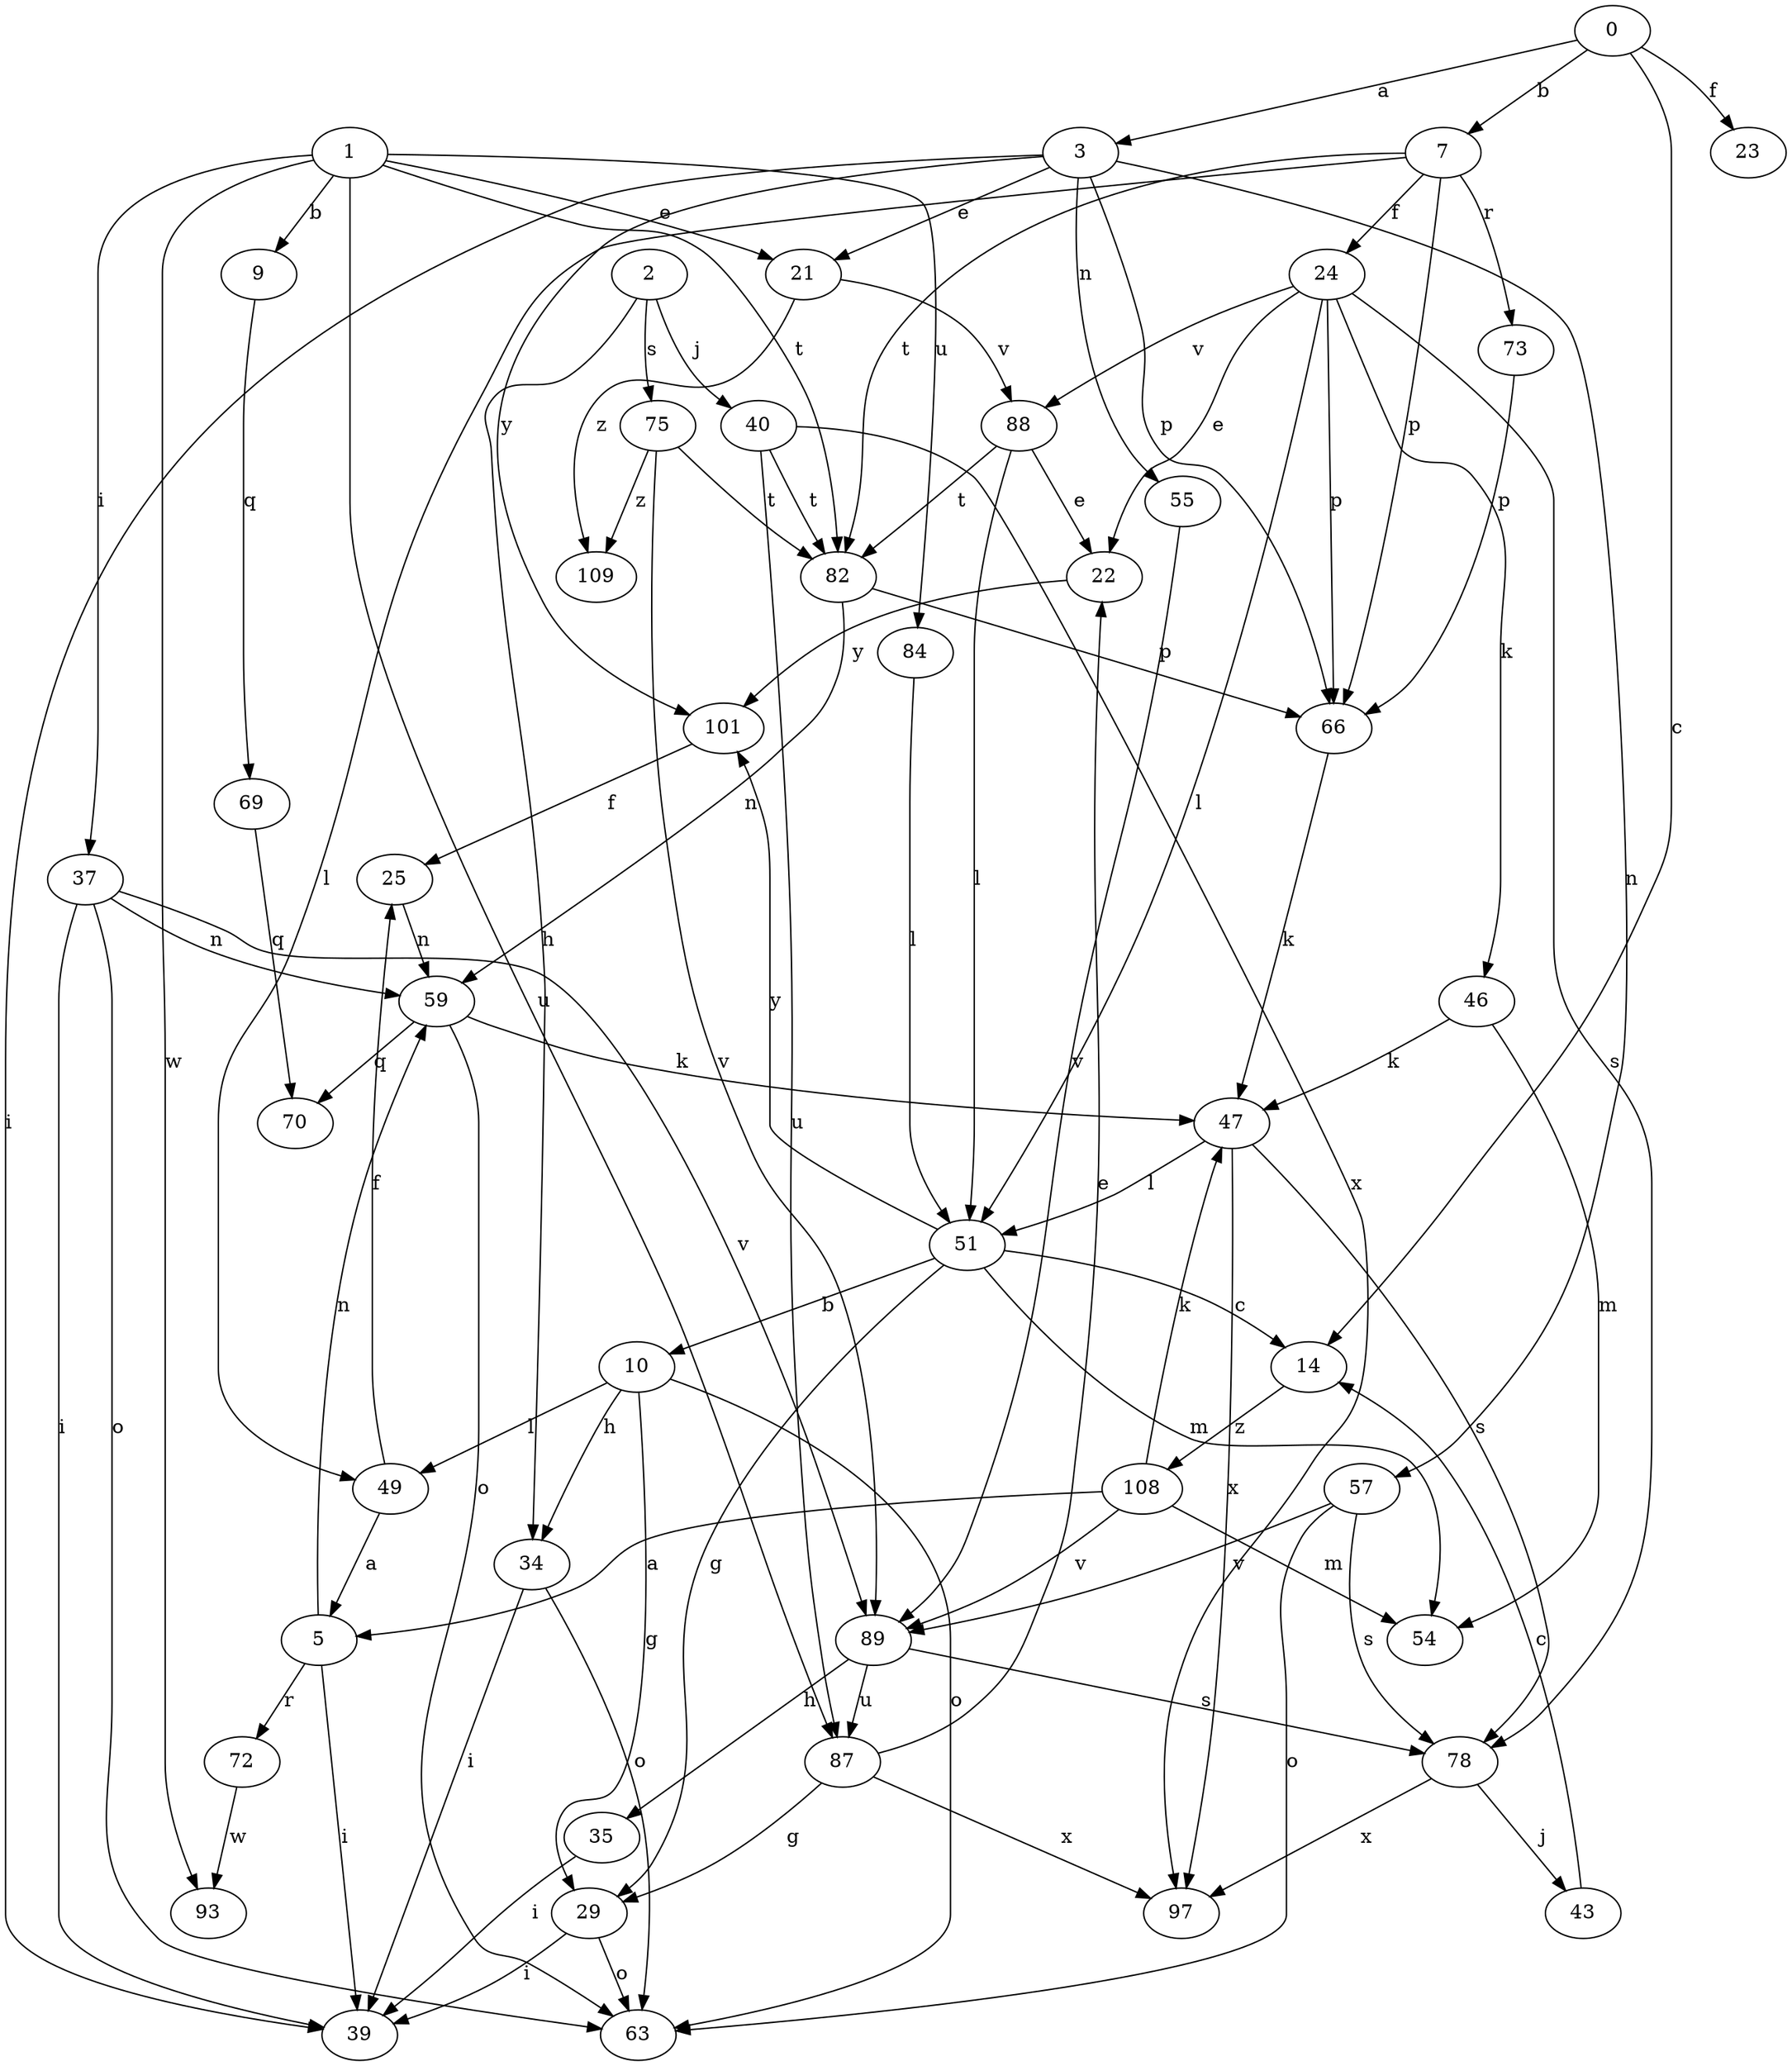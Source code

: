 strict digraph  {
1;
2;
3;
5;
7;
9;
10;
14;
21;
22;
23;
24;
25;
29;
34;
35;
37;
39;
40;
43;
0;
46;
47;
49;
51;
54;
55;
57;
59;
63;
66;
69;
70;
72;
73;
75;
78;
82;
84;
87;
88;
89;
93;
97;
101;
108;
109;
1 -> 9  [label=b];
1 -> 21  [label=e];
1 -> 37  [label=i];
1 -> 82  [label=t];
1 -> 84  [label=u];
1 -> 87  [label=u];
1 -> 93  [label=w];
2 -> 34  [label=h];
2 -> 40  [label=j];
2 -> 75  [label=s];
3 -> 21  [label=e];
3 -> 39  [label=i];
3 -> 55  [label=n];
3 -> 57  [label=n];
3 -> 66  [label=p];
3 -> 101  [label=y];
5 -> 39  [label=i];
5 -> 59  [label=n];
5 -> 72  [label=r];
7 -> 24  [label=f];
7 -> 49  [label=l];
7 -> 66  [label=p];
7 -> 73  [label=r];
7 -> 82  [label=t];
9 -> 69  [label=q];
10 -> 29  [label=g];
10 -> 34  [label=h];
10 -> 49  [label=l];
10 -> 63  [label=o];
14 -> 108  [label=z];
21 -> 88  [label=v];
21 -> 109  [label=z];
22 -> 101  [label=y];
24 -> 22  [label=e];
24 -> 46  [label=k];
24 -> 51  [label=l];
24 -> 66  [label=p];
24 -> 78  [label=s];
24 -> 88  [label=v];
25 -> 59  [label=n];
29 -> 39  [label=i];
29 -> 63  [label=o];
34 -> 39  [label=i];
34 -> 63  [label=o];
35 -> 39  [label=i];
37 -> 39  [label=i];
37 -> 59  [label=n];
37 -> 63  [label=o];
37 -> 89  [label=v];
40 -> 82  [label=t];
40 -> 87  [label=u];
40 -> 97  [label=x];
43 -> 14  [label=c];
0 -> 3  [label=a];
0 -> 7  [label=b];
0 -> 14  [label=c];
0 -> 23  [label=f];
46 -> 47  [label=k];
46 -> 54  [label=m];
47 -> 51  [label=l];
47 -> 78  [label=s];
47 -> 97  [label=x];
49 -> 5  [label=a];
49 -> 25  [label=f];
51 -> 10  [label=b];
51 -> 14  [label=c];
51 -> 29  [label=g];
51 -> 54  [label=m];
51 -> 101  [label=y];
55 -> 89  [label=v];
57 -> 63  [label=o];
57 -> 78  [label=s];
57 -> 89  [label=v];
59 -> 47  [label=k];
59 -> 63  [label=o];
59 -> 70  [label=q];
66 -> 47  [label=k];
69 -> 70  [label=q];
72 -> 93  [label=w];
73 -> 66  [label=p];
75 -> 82  [label=t];
75 -> 89  [label=v];
75 -> 109  [label=z];
78 -> 43  [label=j];
78 -> 97  [label=x];
82 -> 59  [label=n];
82 -> 66  [label=p];
84 -> 51  [label=l];
87 -> 22  [label=e];
87 -> 29  [label=g];
87 -> 97  [label=x];
88 -> 22  [label=e];
88 -> 51  [label=l];
88 -> 82  [label=t];
89 -> 35  [label=h];
89 -> 78  [label=s];
89 -> 87  [label=u];
101 -> 25  [label=f];
108 -> 5  [label=a];
108 -> 47  [label=k];
108 -> 54  [label=m];
108 -> 89  [label=v];
}
